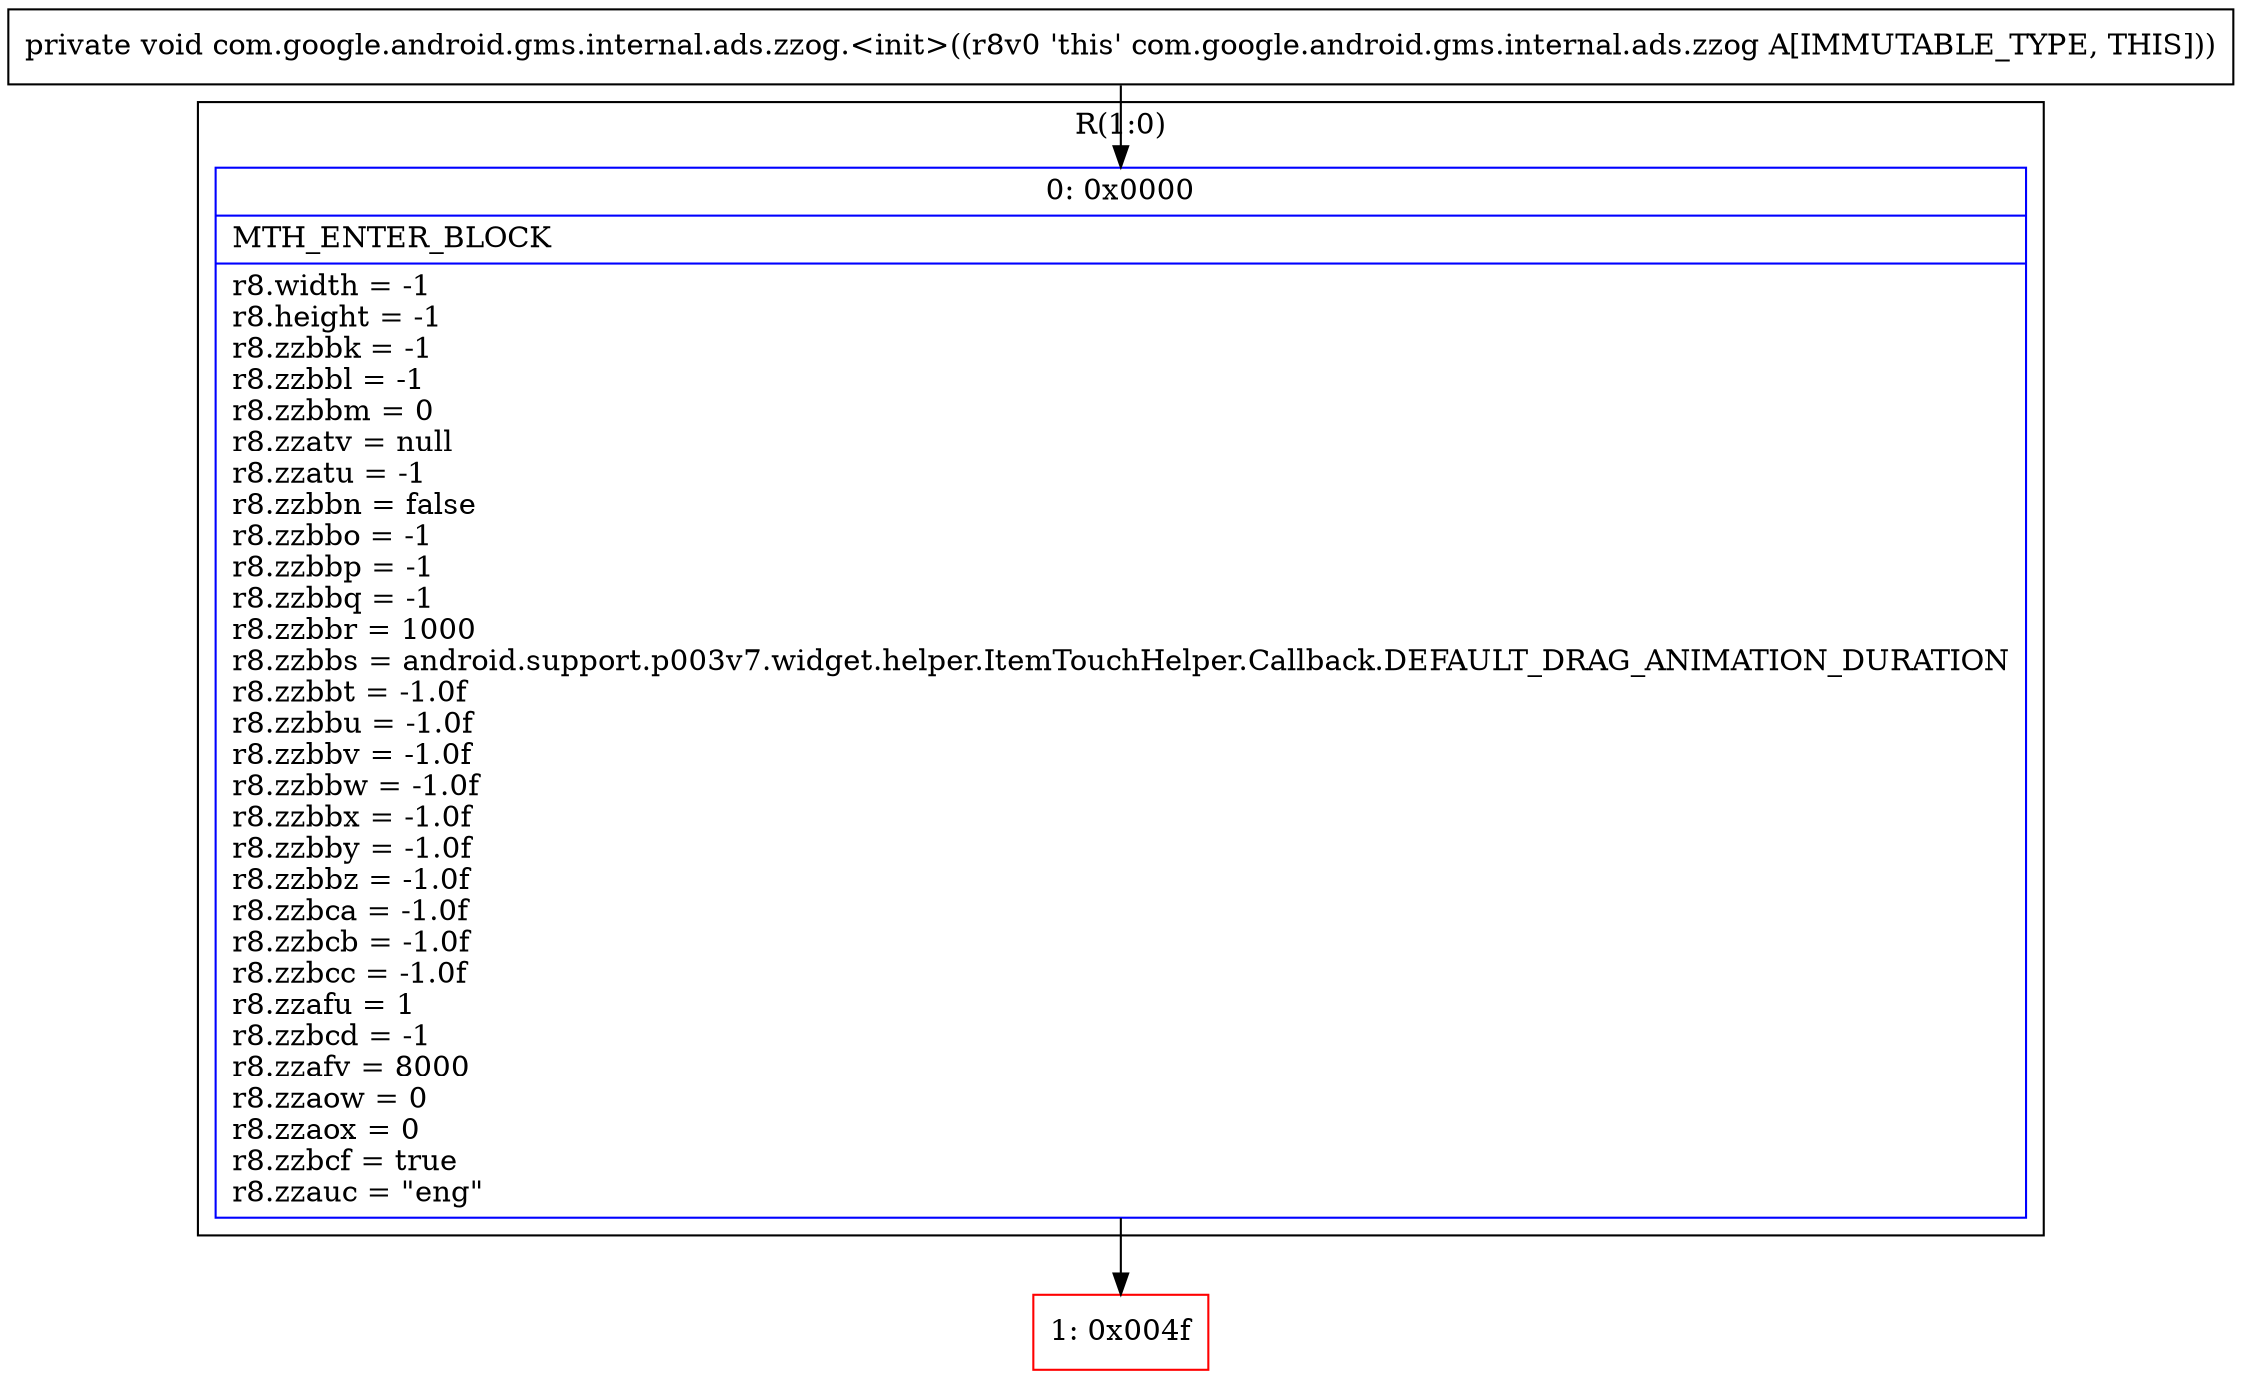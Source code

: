 digraph "CFG forcom.google.android.gms.internal.ads.zzog.\<init\>()V" {
subgraph cluster_Region_1817585608 {
label = "R(1:0)";
node [shape=record,color=blue];
Node_0 [shape=record,label="{0\:\ 0x0000|MTH_ENTER_BLOCK\l|r8.width = \-1\lr8.height = \-1\lr8.zzbbk = \-1\lr8.zzbbl = \-1\lr8.zzbbm = 0\lr8.zzatv = null\lr8.zzatu = \-1\lr8.zzbbn = false\lr8.zzbbo = \-1\lr8.zzbbp = \-1\lr8.zzbbq = \-1\lr8.zzbbr = 1000\lr8.zzbbs = android.support.p003v7.widget.helper.ItemTouchHelper.Callback.DEFAULT_DRAG_ANIMATION_DURATION\lr8.zzbbt = \-1.0f\lr8.zzbbu = \-1.0f\lr8.zzbbv = \-1.0f\lr8.zzbbw = \-1.0f\lr8.zzbbx = \-1.0f\lr8.zzbby = \-1.0f\lr8.zzbbz = \-1.0f\lr8.zzbca = \-1.0f\lr8.zzbcb = \-1.0f\lr8.zzbcc = \-1.0f\lr8.zzafu = 1\lr8.zzbcd = \-1\lr8.zzafv = 8000\lr8.zzaow = 0\lr8.zzaox = 0\lr8.zzbcf = true\lr8.zzauc = \"eng\"\l}"];
}
Node_1 [shape=record,color=red,label="{1\:\ 0x004f}"];
MethodNode[shape=record,label="{private void com.google.android.gms.internal.ads.zzog.\<init\>((r8v0 'this' com.google.android.gms.internal.ads.zzog A[IMMUTABLE_TYPE, THIS])) }"];
MethodNode -> Node_0;
Node_0 -> Node_1;
}

